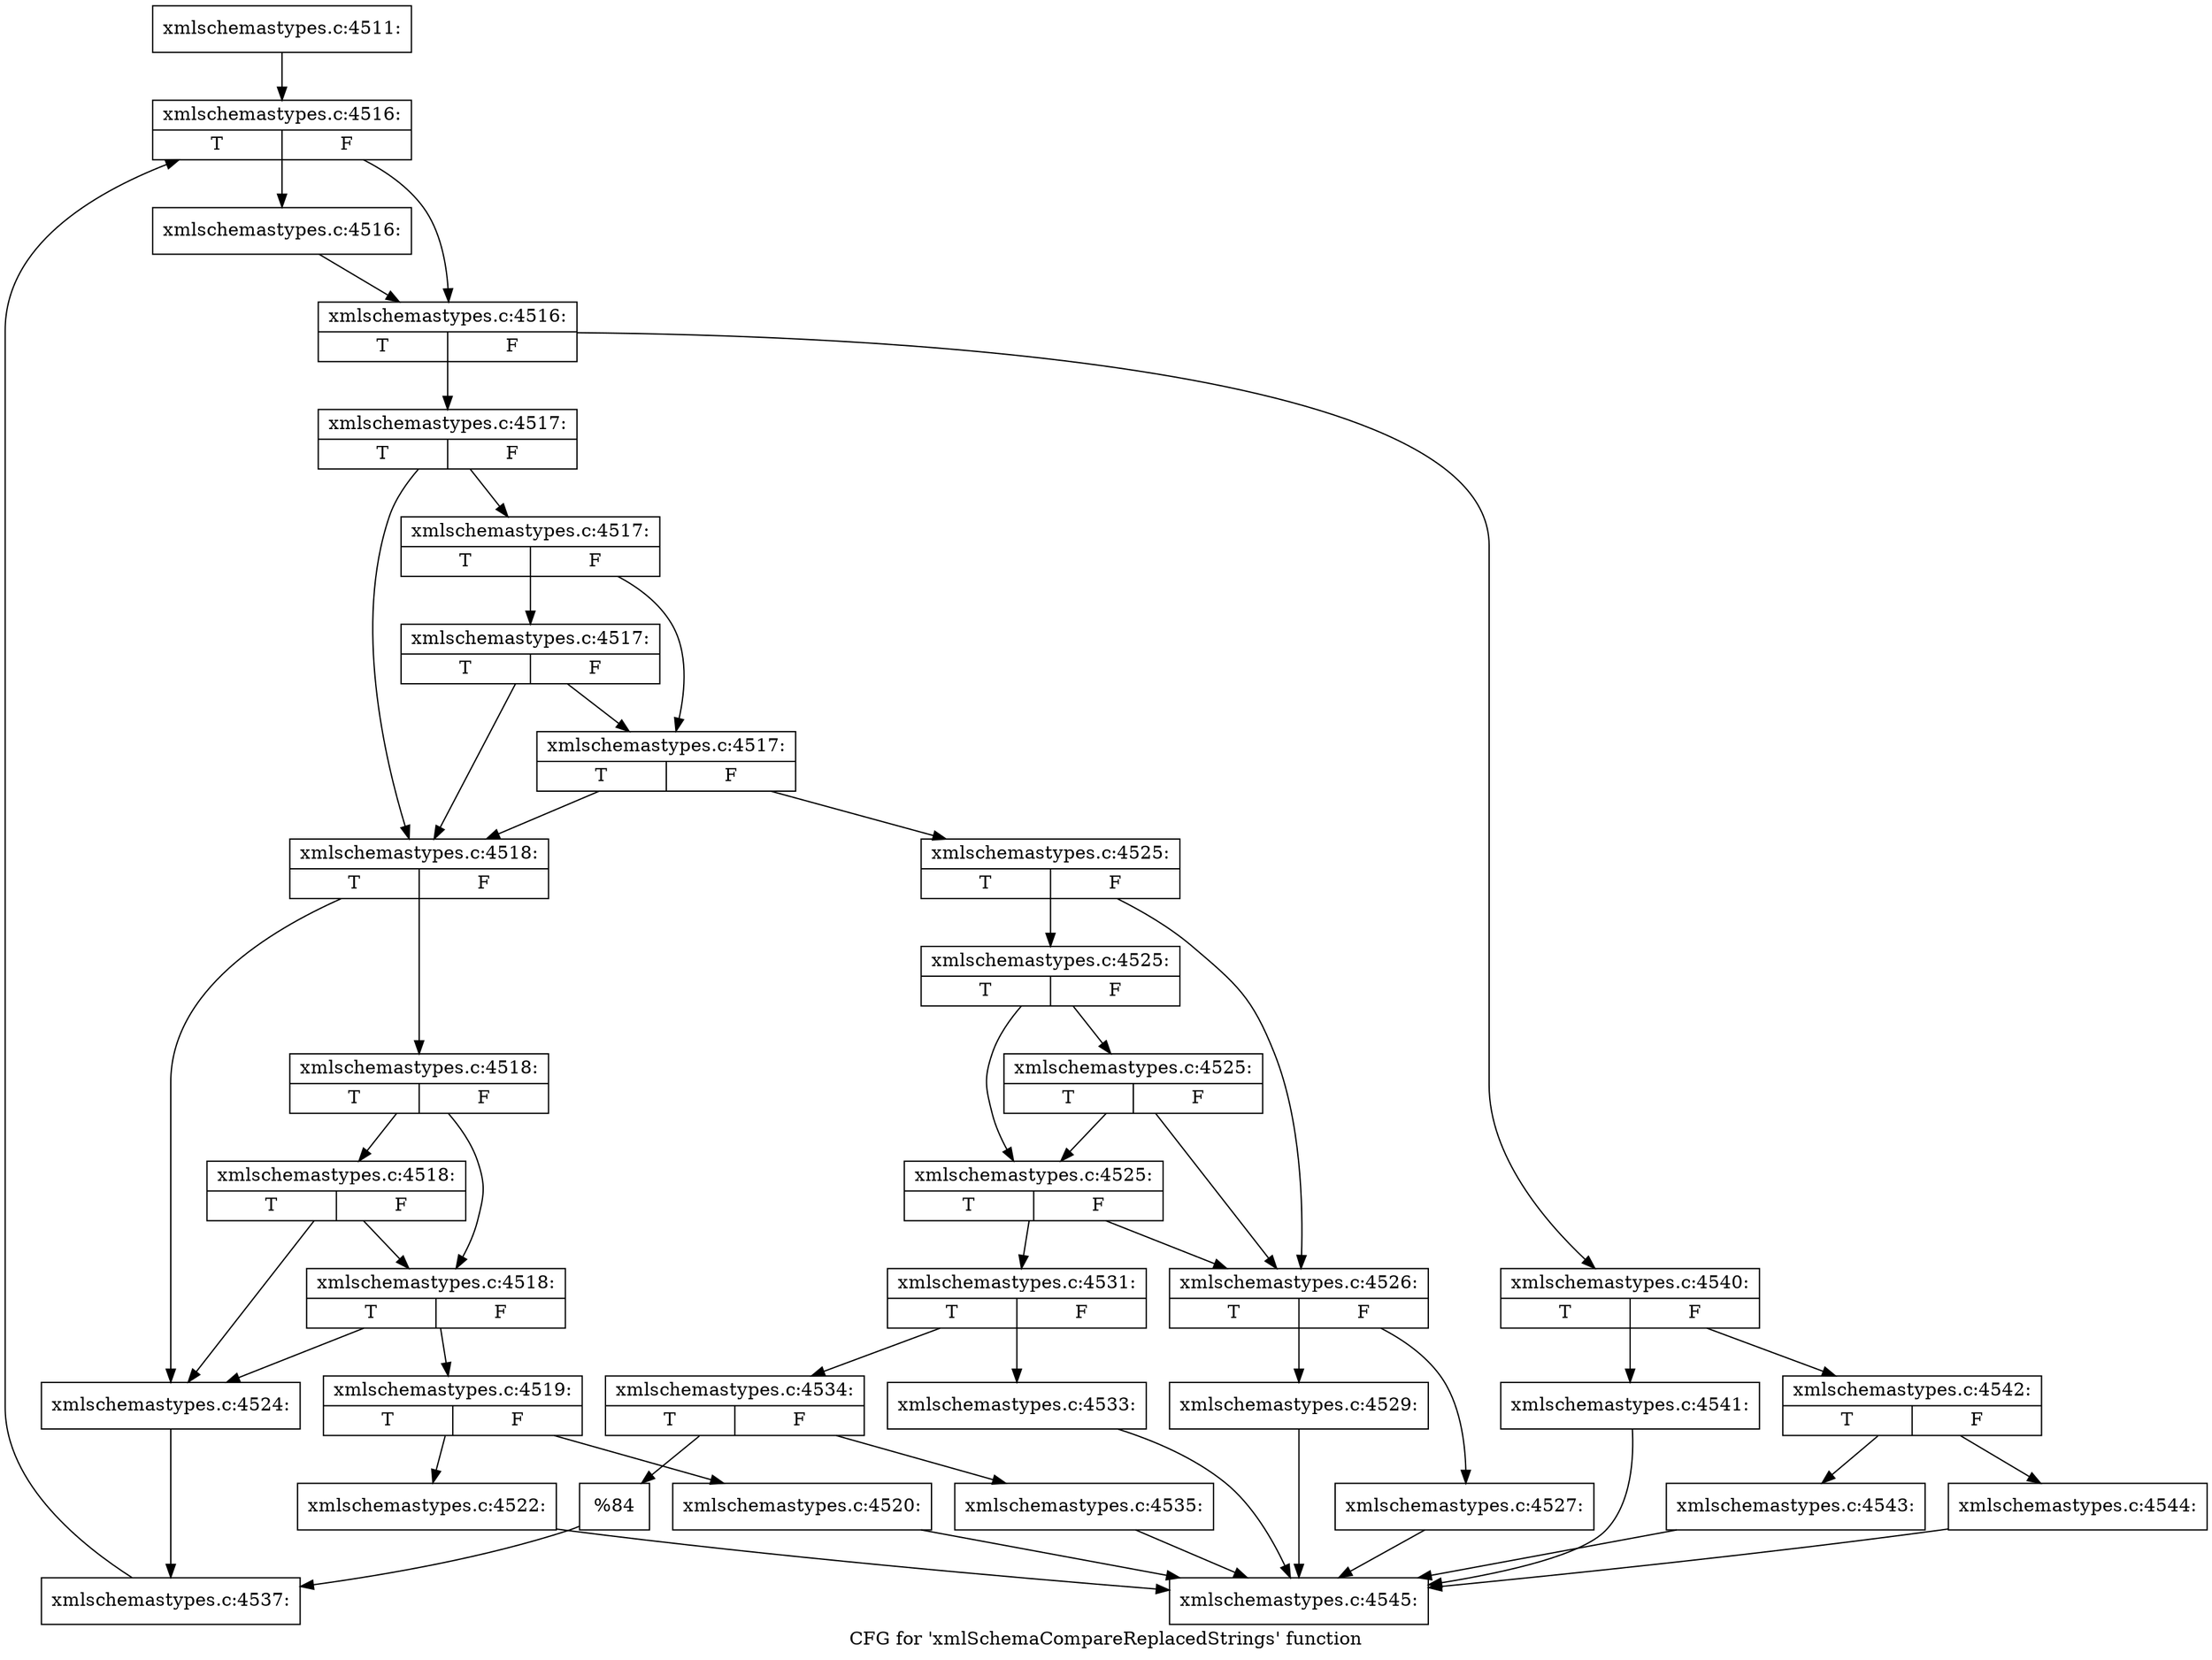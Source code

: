 digraph "CFG for 'xmlSchemaCompareReplacedStrings' function" {
	label="CFG for 'xmlSchemaCompareReplacedStrings' function";

	Node0x59e0d10 [shape=record,label="{xmlschemastypes.c:4511:}"];
	Node0x59e0d10 -> Node0x59e2270;
	Node0x59e2270 [shape=record,label="{xmlschemastypes.c:4516:|{<s0>T|<s1>F}}"];
	Node0x59e2270 -> Node0x59e2560;
	Node0x59e2270 -> Node0x59e2510;
	Node0x59e2560 [shape=record,label="{xmlschemastypes.c:4516:}"];
	Node0x59e2560 -> Node0x59e2510;
	Node0x59e2510 [shape=record,label="{xmlschemastypes.c:4516:|{<s0>T|<s1>F}}"];
	Node0x59e2510 -> Node0x59e2ba0;
	Node0x59e2510 -> Node0x59e2490;
	Node0x59e2ba0 [shape=record,label="{xmlschemastypes.c:4517:|{<s0>T|<s1>F}}"];
	Node0x59e2ba0 -> Node0x59e2d90;
	Node0x59e2ba0 -> Node0x59e2f00;
	Node0x59e2f00 [shape=record,label="{xmlschemastypes.c:4517:|{<s0>T|<s1>F}}"];
	Node0x59e2f00 -> Node0x59e3180;
	Node0x59e2f00 -> Node0x59e2e80;
	Node0x59e3180 [shape=record,label="{xmlschemastypes.c:4517:|{<s0>T|<s1>F}}"];
	Node0x59e3180 -> Node0x59e2d90;
	Node0x59e3180 -> Node0x59e2e80;
	Node0x59e2e80 [shape=record,label="{xmlschemastypes.c:4517:|{<s0>T|<s1>F}}"];
	Node0x59e2e80 -> Node0x59e2d90;
	Node0x59e2e80 -> Node0x59e2e30;
	Node0x59e2d90 [shape=record,label="{xmlschemastypes.c:4518:|{<s0>T|<s1>F}}"];
	Node0x59e2d90 -> Node0x59e39c0;
	Node0x59e2d90 -> Node0x59e3a90;
	Node0x59e3a90 [shape=record,label="{xmlschemastypes.c:4518:|{<s0>T|<s1>F}}"];
	Node0x59e3a90 -> Node0x59e3d10;
	Node0x59e3a90 -> Node0x59e3a10;
	Node0x59e3d10 [shape=record,label="{xmlschemastypes.c:4518:|{<s0>T|<s1>F}}"];
	Node0x59e3d10 -> Node0x59e39c0;
	Node0x59e3d10 -> Node0x59e3a10;
	Node0x59e3a10 [shape=record,label="{xmlschemastypes.c:4518:|{<s0>T|<s1>F}}"];
	Node0x59e3a10 -> Node0x59e39c0;
	Node0x59e3a10 -> Node0x59e3970;
	Node0x59e3970 [shape=record,label="{xmlschemastypes.c:4519:|{<s0>T|<s1>F}}"];
	Node0x59e3970 -> Node0x59e4500;
	Node0x59e3970 -> Node0x59e45a0;
	Node0x59e4500 [shape=record,label="{xmlschemastypes.c:4520:}"];
	Node0x59e4500 -> Node0x584dee0;
	Node0x59e45a0 [shape=record,label="{xmlschemastypes.c:4522:}"];
	Node0x59e45a0 -> Node0x584dee0;
	Node0x59e39c0 [shape=record,label="{xmlschemastypes.c:4524:}"];
	Node0x59e39c0 -> Node0x59e2de0;
	Node0x59e2e30 [shape=record,label="{xmlschemastypes.c:4525:|{<s0>T|<s1>F}}"];
	Node0x59e2e30 -> Node0x59e4550;
	Node0x59e2e30 -> Node0x59e5000;
	Node0x59e5000 [shape=record,label="{xmlschemastypes.c:4525:|{<s0>T|<s1>F}}"];
	Node0x59e5000 -> Node0x59e52e0;
	Node0x59e5000 -> Node0x59e4f80;
	Node0x59e52e0 [shape=record,label="{xmlschemastypes.c:4525:|{<s0>T|<s1>F}}"];
	Node0x59e52e0 -> Node0x59e4550;
	Node0x59e52e0 -> Node0x59e4f80;
	Node0x59e4f80 [shape=record,label="{xmlschemastypes.c:4525:|{<s0>T|<s1>F}}"];
	Node0x59e4f80 -> Node0x59e4550;
	Node0x59e4f80 -> Node0x59e4f30;
	Node0x59e4550 [shape=record,label="{xmlschemastypes.c:4526:|{<s0>T|<s1>F}}"];
	Node0x59e4550 -> Node0x59e5ad0;
	Node0x59e4550 -> Node0x59e5b70;
	Node0x59e5ad0 [shape=record,label="{xmlschemastypes.c:4527:}"];
	Node0x59e5ad0 -> Node0x584dee0;
	Node0x59e5b70 [shape=record,label="{xmlschemastypes.c:4529:}"];
	Node0x59e5b70 -> Node0x584dee0;
	Node0x59e4f30 [shape=record,label="{xmlschemastypes.c:4531:|{<s0>T|<s1>F}}"];
	Node0x59e4f30 -> Node0x59e5b20;
	Node0x59e4f30 -> Node0x59e6830;
	Node0x59e5b20 [shape=record,label="{xmlschemastypes.c:4533:}"];
	Node0x59e5b20 -> Node0x584dee0;
	Node0x59e6830 [shape=record,label="{xmlschemastypes.c:4534:|{<s0>T|<s1>F}}"];
	Node0x59e6830 -> Node0x59e6cf0;
	Node0x59e6830 -> Node0x59e6d40;
	Node0x59e6cf0 [shape=record,label="{xmlschemastypes.c:4535:}"];
	Node0x59e6cf0 -> Node0x584dee0;
	Node0x59e6d40 [shape=record,label="{%84}"];
	Node0x59e6d40 -> Node0x59e2de0;
	Node0x59e2de0 [shape=record,label="{xmlschemastypes.c:4537:}"];
	Node0x59e2de0 -> Node0x59e2270;
	Node0x59e2490 [shape=record,label="{xmlschemastypes.c:4540:|{<s0>T|<s1>F}}"];
	Node0x59e2490 -> Node0x59e76c0;
	Node0x59e2490 -> Node0x59e7710;
	Node0x59e76c0 [shape=record,label="{xmlschemastypes.c:4541:}"];
	Node0x59e76c0 -> Node0x584dee0;
	Node0x59e7710 [shape=record,label="{xmlschemastypes.c:4542:|{<s0>T|<s1>F}}"];
	Node0x59e7710 -> Node0x59e7c90;
	Node0x59e7710 -> Node0x59e7ce0;
	Node0x59e7c90 [shape=record,label="{xmlschemastypes.c:4543:}"];
	Node0x59e7c90 -> Node0x584dee0;
	Node0x59e7ce0 [shape=record,label="{xmlschemastypes.c:4544:}"];
	Node0x59e7ce0 -> Node0x584dee0;
	Node0x584dee0 [shape=record,label="{xmlschemastypes.c:4545:}"];
}
